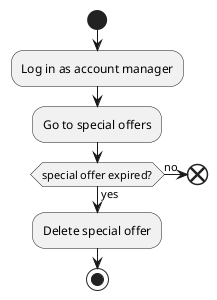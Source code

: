 @startuml
'https://plantuml.com/activity-diagram-beta

start
:Log in as account manager;
:Go to special offers;
if(special offer expired?) then (yes)
    :Delete special offer;
    stop
    else (no)
    end
endif

@enduml
